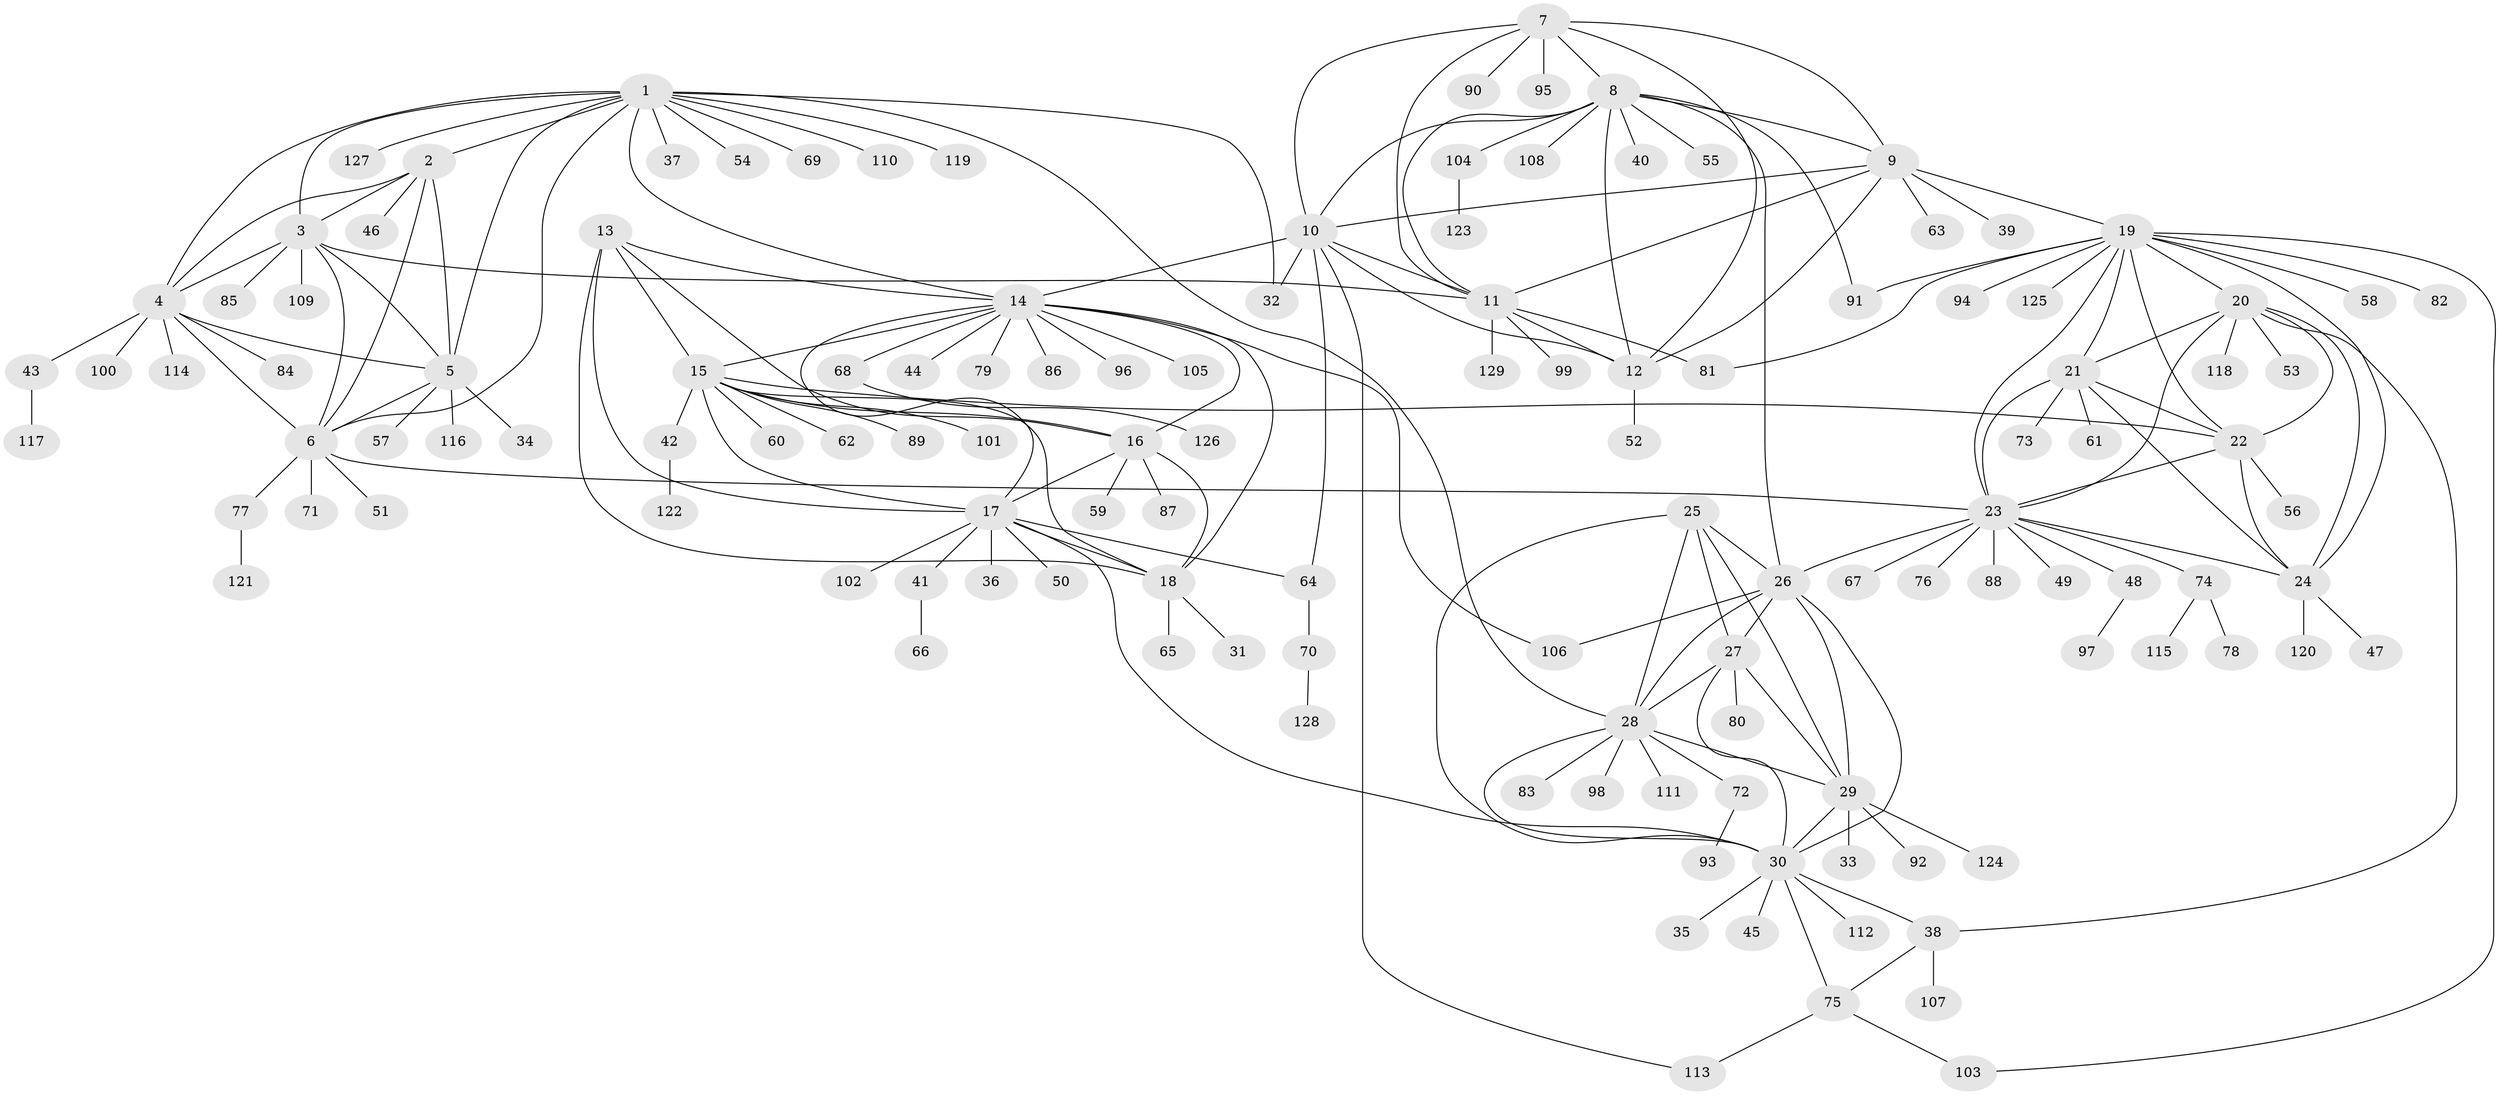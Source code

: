 // Generated by graph-tools (version 1.1) at 2025/50/03/09/25 03:50:31]
// undirected, 129 vertices, 193 edges
graph export_dot {
graph [start="1"]
  node [color=gray90,style=filled];
  1;
  2;
  3;
  4;
  5;
  6;
  7;
  8;
  9;
  10;
  11;
  12;
  13;
  14;
  15;
  16;
  17;
  18;
  19;
  20;
  21;
  22;
  23;
  24;
  25;
  26;
  27;
  28;
  29;
  30;
  31;
  32;
  33;
  34;
  35;
  36;
  37;
  38;
  39;
  40;
  41;
  42;
  43;
  44;
  45;
  46;
  47;
  48;
  49;
  50;
  51;
  52;
  53;
  54;
  55;
  56;
  57;
  58;
  59;
  60;
  61;
  62;
  63;
  64;
  65;
  66;
  67;
  68;
  69;
  70;
  71;
  72;
  73;
  74;
  75;
  76;
  77;
  78;
  79;
  80;
  81;
  82;
  83;
  84;
  85;
  86;
  87;
  88;
  89;
  90;
  91;
  92;
  93;
  94;
  95;
  96;
  97;
  98;
  99;
  100;
  101;
  102;
  103;
  104;
  105;
  106;
  107;
  108;
  109;
  110;
  111;
  112;
  113;
  114;
  115;
  116;
  117;
  118;
  119;
  120;
  121;
  122;
  123;
  124;
  125;
  126;
  127;
  128;
  129;
  1 -- 2;
  1 -- 3;
  1 -- 4;
  1 -- 5;
  1 -- 6;
  1 -- 14;
  1 -- 28;
  1 -- 32;
  1 -- 37;
  1 -- 54;
  1 -- 69;
  1 -- 110;
  1 -- 119;
  1 -- 127;
  2 -- 3;
  2 -- 4;
  2 -- 5;
  2 -- 6;
  2 -- 46;
  3 -- 4;
  3 -- 5;
  3 -- 6;
  3 -- 11;
  3 -- 85;
  3 -- 109;
  4 -- 5;
  4 -- 6;
  4 -- 43;
  4 -- 84;
  4 -- 100;
  4 -- 114;
  5 -- 6;
  5 -- 34;
  5 -- 57;
  5 -- 116;
  6 -- 23;
  6 -- 51;
  6 -- 71;
  6 -- 77;
  7 -- 8;
  7 -- 9;
  7 -- 10;
  7 -- 11;
  7 -- 12;
  7 -- 90;
  7 -- 95;
  8 -- 9;
  8 -- 10;
  8 -- 11;
  8 -- 12;
  8 -- 26;
  8 -- 40;
  8 -- 55;
  8 -- 91;
  8 -- 104;
  8 -- 108;
  9 -- 10;
  9 -- 11;
  9 -- 12;
  9 -- 19;
  9 -- 39;
  9 -- 63;
  10 -- 11;
  10 -- 12;
  10 -- 14;
  10 -- 32;
  10 -- 64;
  10 -- 113;
  11 -- 12;
  11 -- 81;
  11 -- 99;
  11 -- 129;
  12 -- 52;
  13 -- 14;
  13 -- 15;
  13 -- 16;
  13 -- 17;
  13 -- 18;
  14 -- 15;
  14 -- 16;
  14 -- 17;
  14 -- 18;
  14 -- 44;
  14 -- 68;
  14 -- 79;
  14 -- 86;
  14 -- 96;
  14 -- 105;
  14 -- 106;
  15 -- 16;
  15 -- 17;
  15 -- 18;
  15 -- 22;
  15 -- 42;
  15 -- 60;
  15 -- 62;
  15 -- 89;
  15 -- 101;
  16 -- 17;
  16 -- 18;
  16 -- 59;
  16 -- 87;
  17 -- 18;
  17 -- 30;
  17 -- 36;
  17 -- 41;
  17 -- 50;
  17 -- 64;
  17 -- 102;
  18 -- 31;
  18 -- 65;
  19 -- 20;
  19 -- 21;
  19 -- 22;
  19 -- 23;
  19 -- 24;
  19 -- 58;
  19 -- 81;
  19 -- 82;
  19 -- 91;
  19 -- 94;
  19 -- 103;
  19 -- 125;
  20 -- 21;
  20 -- 22;
  20 -- 23;
  20 -- 24;
  20 -- 38;
  20 -- 53;
  20 -- 118;
  21 -- 22;
  21 -- 23;
  21 -- 24;
  21 -- 61;
  21 -- 73;
  22 -- 23;
  22 -- 24;
  22 -- 56;
  23 -- 24;
  23 -- 26;
  23 -- 48;
  23 -- 49;
  23 -- 67;
  23 -- 74;
  23 -- 76;
  23 -- 88;
  24 -- 47;
  24 -- 120;
  25 -- 26;
  25 -- 27;
  25 -- 28;
  25 -- 29;
  25 -- 30;
  26 -- 27;
  26 -- 28;
  26 -- 29;
  26 -- 30;
  26 -- 106;
  27 -- 28;
  27 -- 29;
  27 -- 30;
  27 -- 80;
  28 -- 29;
  28 -- 30;
  28 -- 72;
  28 -- 83;
  28 -- 98;
  28 -- 111;
  29 -- 30;
  29 -- 33;
  29 -- 92;
  29 -- 124;
  30 -- 35;
  30 -- 38;
  30 -- 45;
  30 -- 75;
  30 -- 112;
  38 -- 75;
  38 -- 107;
  41 -- 66;
  42 -- 122;
  43 -- 117;
  48 -- 97;
  64 -- 70;
  68 -- 126;
  70 -- 128;
  72 -- 93;
  74 -- 78;
  74 -- 115;
  75 -- 103;
  75 -- 113;
  77 -- 121;
  104 -- 123;
}
